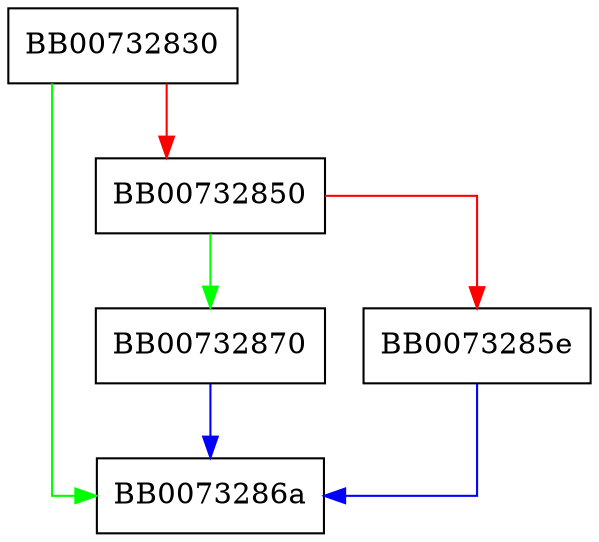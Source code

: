 digraph CMAC_CTX_new {
  node [shape="box"];
  graph [splines=ortho];
  BB00732830 -> BB0073286a [color="green"];
  BB00732830 -> BB00732850 [color="red"];
  BB00732850 -> BB00732870 [color="green"];
  BB00732850 -> BB0073285e [color="red"];
  BB0073285e -> BB0073286a [color="blue"];
  BB00732870 -> BB0073286a [color="blue"];
}